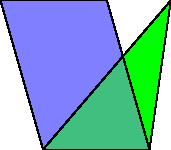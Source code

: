 settings.tex="pdflatex";

texpreamble("\usepackage{amsmath}
\usepackage{amsthm,amssymb}
\usepackage{mathpazo}
\usepackage[svgnames]{xcolor}
");
import graph;

size(0,75);

pair O=(0,0);
pair A=(1,0);
real h=1.4;
pair B=(0.6,h);
pair C=B-A;

pair P=(1.2,h);

fill(O--A--B--C--cycle,lightblue);
fill(O--A--P--cycle,green);

pair Q=intersectionpoint(O--P,A--B);
fill(O--A--Q--cycle,0.5lightblue+0.5green);

draw(O--A--B--C--cycle--P--A);

